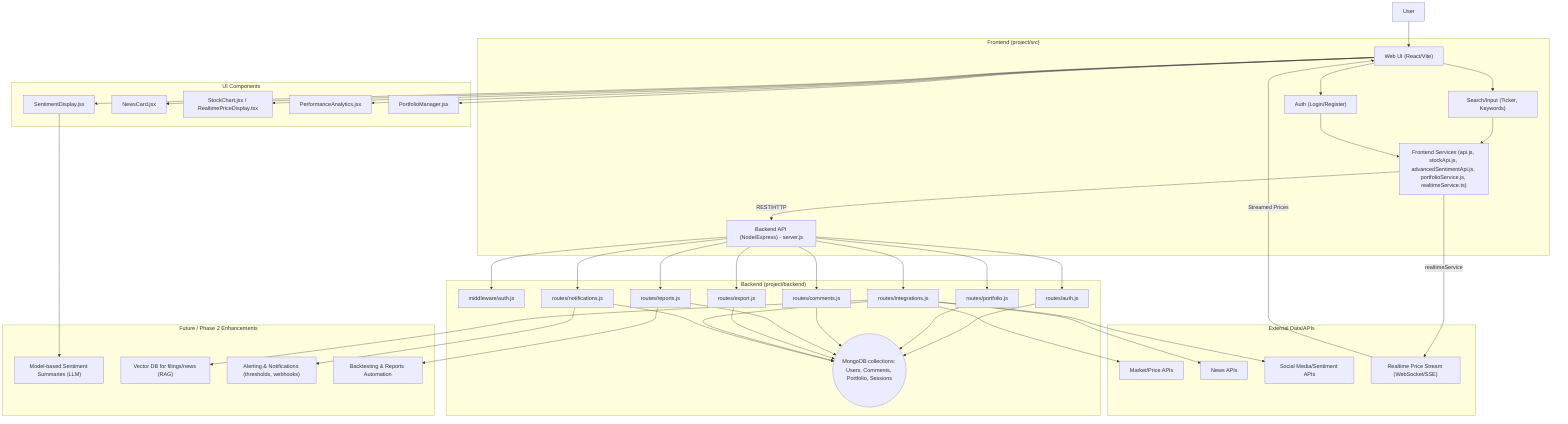 flowchart TD
  A["User"] --> B["Web UI (React/Vite)"]

  subgraph F["Frontend (project/src)"]
    B --> C["Search/Input (Ticker, Keywords)"]
    B --> L["Auth (Login/Register)"]
    C --> D["Frontend Services (api.js, stockApi.js, advancedSentimentApi.js, portfolioService.js, realtimeService.ts)"]
    L --> D
    D -->|"REST/HTTP"| E["Backend API (Node/Express) - server.js"]
  end

  subgraph BE["Backend (project/backend)"]
    E --> M["middleware/auth.js"]
    E --> R1["routes/auth.js"]
    E --> R2["routes/portfolio.js"]
    E --> R3["routes/comments.js"]
    E --> R4["routes/reports.js"]
    E --> R5["routes/export.js"]
    E --> R6["routes/integrations.js"]
    E --> R7["routes/notifications.js"]

    DB(("MongoDB collections: Users, Comments, Portfolio, Sessions"))
    R1 --> DB
    R2 --> DB
    R3 --> DB
    R4 --> DB
    R5 --> DB
    R6 --> DB
    R7 --> DB
  end

  subgraph EXT["External Data/APIs"]
    X1["Market/Price APIs"]
    X2["News APIs"]
    X3["Social Media/Sentiment APIs"]
    X4["Realtime Price Stream (WebSocket/SSE)"]
  end

  R6 --> X1
  R6 --> X2
  R6 --> X3
  D -->|"realtimeService"| X4
  X4 -->|"Streamed Prices"| B

  subgraph UI["UI Components"]
    U1["SentimentDisplay.jsx"]
    U2["NewsCard.jsx"]
    U3["StockChart.jsx / RealtimePriceDisplay.tsx"]
    U4["PerformanceAnalytics.jsx"]
    U5["PortfolioManager.jsx"]
  end

  B --> U1
  B --> U2
  B --> U3
  B --> U4
  B --> U5

  subgraph PH2["Future / Phase 2 Enhancements"]
    H1["Model-based Sentiment Summaries (LLM)"]
    H2["Vector DB for filings/news (RAG)"]
    H3["Alerting & Notifications (thresholds, webhooks)"]
    H4["Backtesting & Reports Automation"]
  end

  R6 --> H2
  R7 --> H3
  R4 --> H4
  U1 --> H1